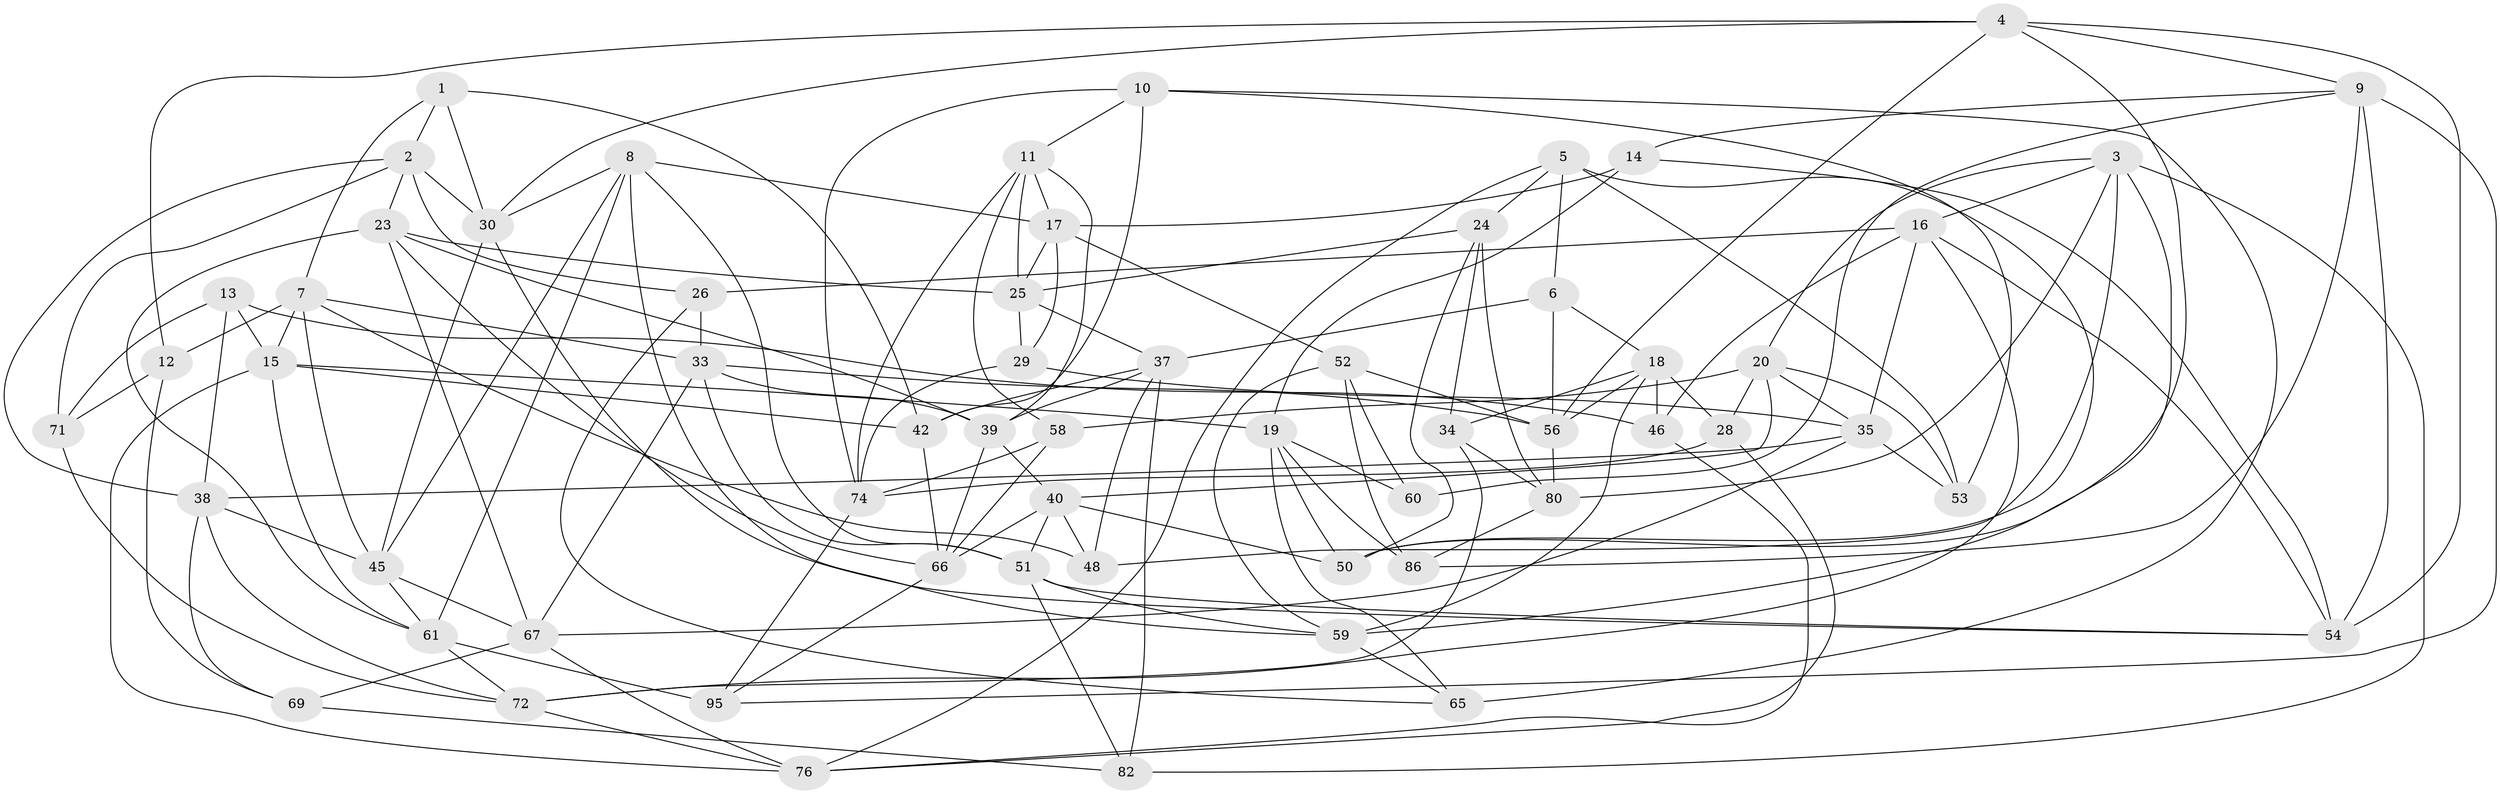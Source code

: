 // Generated by graph-tools (version 1.1) at 2025/52/02/27/25 19:52:31]
// undirected, 60 vertices, 156 edges
graph export_dot {
graph [start="1"]
  node [color=gray90,style=filled];
  1;
  2 [super="+27"];
  3 [super="+93"];
  4 [super="+87"];
  5 [super="+36"];
  6;
  7 [super="+90"];
  8 [super="+83"];
  9 [super="+73"];
  10 [super="+21"];
  11 [super="+22"];
  12;
  13;
  14;
  15 [super="+32"];
  16 [super="+77"];
  17 [super="+31"];
  18 [super="+64"];
  19 [super="+47"];
  20 [super="+100"];
  23 [super="+92"];
  24 [super="+98"];
  25 [super="+75"];
  26;
  28;
  29;
  30 [super="+44"];
  33 [super="+41"];
  34;
  35 [super="+85"];
  37 [super="+49"];
  38 [super="+79"];
  39 [super="+43"];
  40 [super="+88"];
  42 [super="+81"];
  45 [super="+97"];
  46;
  48;
  50 [super="+57"];
  51 [super="+63"];
  52 [super="+55"];
  53;
  54 [super="+70"];
  56 [super="+62"];
  58;
  59 [super="+89"];
  60;
  61 [super="+99"];
  65;
  66 [super="+68"];
  67 [super="+84"];
  69;
  71;
  72 [super="+94"];
  74 [super="+78"];
  76 [super="+91"];
  80 [super="+96"];
  82;
  86;
  95;
  1 -- 30;
  1 -- 2;
  1 -- 7;
  1 -- 42;
  2 -- 30;
  2 -- 38;
  2 -- 23;
  2 -- 26;
  2 -- 71;
  3 -- 59;
  3 -- 82;
  3 -- 16;
  3 -- 48;
  3 -- 80;
  3 -- 20;
  4 -- 9;
  4 -- 30;
  4 -- 56;
  4 -- 50;
  4 -- 12;
  4 -- 54;
  5 -- 50 [weight=2];
  5 -- 53;
  5 -- 6;
  5 -- 24;
  5 -- 76;
  6 -- 37;
  6 -- 18;
  6 -- 56;
  7 -- 48;
  7 -- 12;
  7 -- 45;
  7 -- 15;
  7 -- 33;
  8 -- 30;
  8 -- 51;
  8 -- 61;
  8 -- 17;
  8 -- 59;
  8 -- 45;
  9 -- 14;
  9 -- 86;
  9 -- 60;
  9 -- 95;
  9 -- 54;
  10 -- 74;
  10 -- 42 [weight=2];
  10 -- 53;
  10 -- 65;
  10 -- 11;
  11 -- 17;
  11 -- 58;
  11 -- 74;
  11 -- 39;
  11 -- 25;
  12 -- 71;
  12 -- 69;
  13 -- 46;
  13 -- 71;
  13 -- 38;
  13 -- 15;
  14 -- 17;
  14 -- 54;
  14 -- 19;
  15 -- 61;
  15 -- 76;
  15 -- 19;
  15 -- 42;
  16 -- 72;
  16 -- 54;
  16 -- 26;
  16 -- 35;
  16 -- 46;
  17 -- 52;
  17 -- 25;
  17 -- 29;
  18 -- 46;
  18 -- 56;
  18 -- 28;
  18 -- 34;
  18 -- 59;
  19 -- 50;
  19 -- 65;
  19 -- 60;
  19 -- 86;
  20 -- 58;
  20 -- 53;
  20 -- 40;
  20 -- 28;
  20 -- 35;
  23 -- 67;
  23 -- 61;
  23 -- 25;
  23 -- 66;
  23 -- 39;
  24 -- 80 [weight=2];
  24 -- 50;
  24 -- 25;
  24 -- 34;
  25 -- 37;
  25 -- 29;
  26 -- 65;
  26 -- 33;
  28 -- 76;
  28 -- 74;
  29 -- 35;
  29 -- 74;
  30 -- 45;
  30 -- 54;
  33 -- 56;
  33 -- 67;
  33 -- 51;
  33 -- 39;
  34 -- 80;
  34 -- 72;
  35 -- 53;
  35 -- 67;
  35 -- 38;
  37 -- 42;
  37 -- 82;
  37 -- 48;
  37 -- 39;
  38 -- 72;
  38 -- 45;
  38 -- 69;
  39 -- 66;
  39 -- 40;
  40 -- 48;
  40 -- 66;
  40 -- 50;
  40 -- 51;
  42 -- 66;
  45 -- 67;
  45 -- 61;
  46 -- 76;
  51 -- 82;
  51 -- 59;
  51 -- 54;
  52 -- 60 [weight=2];
  52 -- 56;
  52 -- 86;
  52 -- 59;
  56 -- 80;
  58 -- 74;
  58 -- 66;
  59 -- 65;
  61 -- 95;
  61 -- 72;
  66 -- 95;
  67 -- 69;
  67 -- 76;
  69 -- 82;
  71 -- 72;
  72 -- 76;
  74 -- 95;
  80 -- 86;
}
